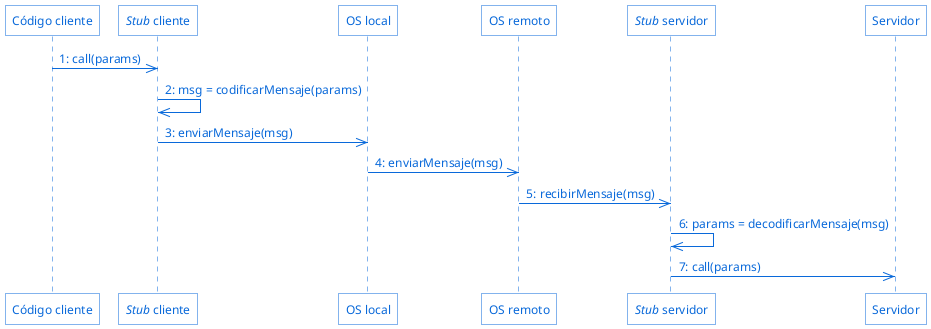 @startuml

<style>
document {
  BackGroundColor transparent
}
element {
  FontColor #0969DA
  LineColor #0969DA
  BackGroundColor transparent
  FontSize 12
  RoundCorner 0
}
</style>

participant "Código cliente" as PC
participant "//Stub// cliente" as SC
participant "OS local" as LOS
participant "OS remoto" as ROS
participant "//Stub// servidor" as SS
participant "Servidor" as S

PC ->> SC : 1: call(params)
SC ->> SC : 2: msg = codificarMensaje(params)
SC ->> LOS : 3: enviarMensaje(msg)
LOS ->> ROS : 4: enviarMensaje(msg)
ROS ->> SS : 5: recibirMensaje(msg)
SS ->> SS : 6: params = decodificarMensaje(msg)
SS ->> S : 7: call(params)

@enduml
